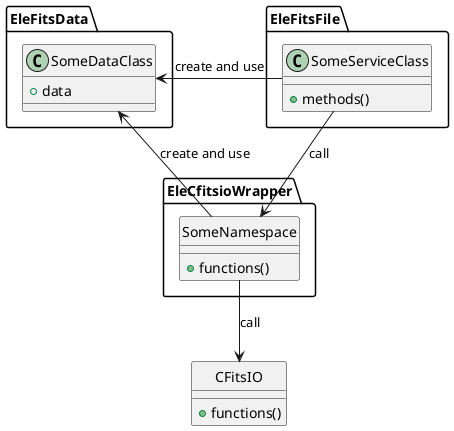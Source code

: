 @startuml
class CFitsIO {
+ functions()
}
hide CFitsIO circle
package EleCfitsioWrapper {
class SomeNamespace {
+ functions()
}
}
hide SomeNamespace circle
package EleFitsData {
class SomeDataClass {
+ data
}
}
package EleFitsFile {
class SomeServiceClass {
+ methods()
}
}
SomeDataClass <- SomeServiceClass : create and use
SomeDataClass <-- SomeNamespace : create and use
SomeServiceClass --> SomeNamespace : call
SomeNamespace --> CFitsIO : call
@enduml